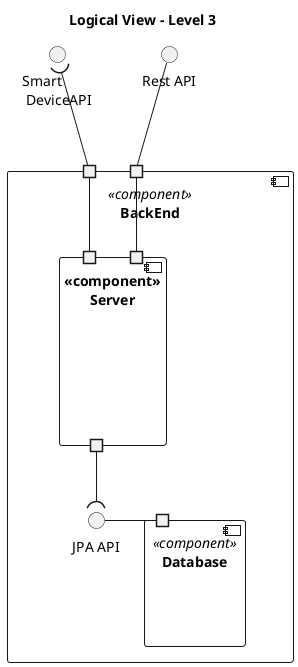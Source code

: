 @startuml
'https://plantuml.com/component-diagram

title Logical View - Level 3

interface "Rest API"
interface "Smart \n DeviceAPI"
component "BackEnd" <<component>> as BE{
    portin " " as BErestPort
    portin " " as BEsmartDevicePort


    component "Database" <<component>>{
        portin " " as DBoutport

    }
    interface "JPA API"

    component "<<component>>\nServer"{
        portin " " as SVRestAPI
        portin " " as SVSmartDeviceOutPort
        portout " " as SVDbOutPort
    }

BErestPort -up- "Rest API"
BEsmartDevicePort -up-( "Smart \n DeviceAPI"

SVDbOutPort --( "JPA API"
DBoutport -left- "JPA API"

SVRestAPI -- BErestPort
SVSmartDeviceOutPort -- BEsmartDevicePort

}






@enduml

